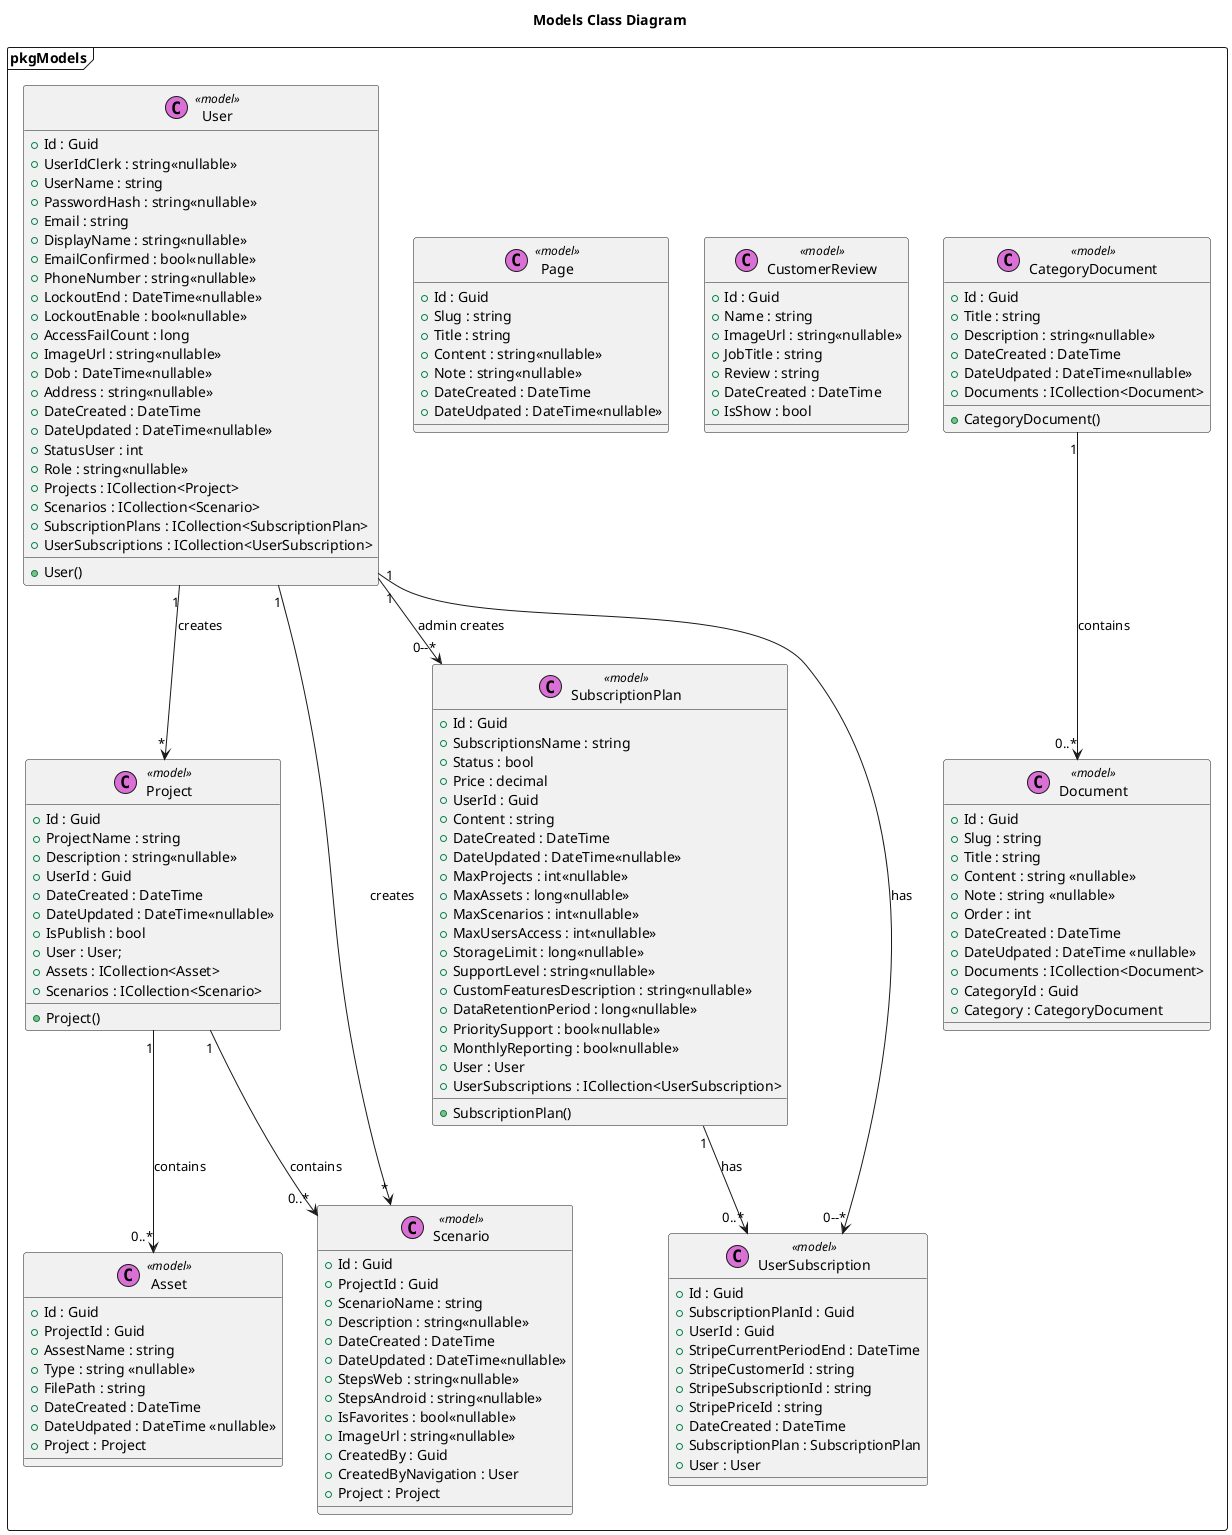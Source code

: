 @startuml Models

Title Models Class Diagram
'Character	Visibility
'-			private
'#			protected
'~			package private
'+			public

'Extension	<|--	Quan hệ mở rộng từ (là extends hoặc implements nhưng ko có annotations trong code)
'Composition	*--	 Quan hệ gắn kết chặt chẽ : part - of
'Aggregation	o--	Quan hệ liên kết giữa hai thực thể : use, has


package pkgModels <<Frame>> {

    !startsub Asset
    class Asset <<(C,orchid) model>> {
        + Id : Guid
        + ProjectId : Guid
        + AssestName : string
        + Type : string <<nullable>>
        + FilePath : string
        + DateCreated : DateTime
        + DateUdpated : DateTime <<nullable>>
        + Project : Project
    }
    !endsub

    !startsub CategoryDocument
    class CategoryDocument<<(C,orchid) model>>{
        + CategoryDocument()
        + Id : Guid
        + Title : string
        + Description : string<<nullable>>
        + DateCreated : DateTime
        + DateUdpated : DateTime<<nullable>>
        + Documents : ICollection<Document>
    }
    !endsub

    !startsub Document
    class Document<<(C,orchid) model>>{
        + Id : Guid
        + Slug : string
        + Title : string
        + Content : string <<nullable>>
        + Note : string <<nullable>>
        + Order : int
        + DateCreated : DateTime
        + DateUdpated : DateTime <<nullable>>
        + Documents : ICollection<Document>
        + CategoryId : Guid
        + Category : CategoryDocument
    }
    !endsub

    !startsub CustomerReview
    class CustomerReview <<(C,orchid) model>> {
        + Id : Guid
        + Name : string
        + ImageUrl : string<<nullable>>
        + JobTitle : string
        + Review : string
        + DateCreated : DateTime
        + IsShow : bool
    }
    !endsub

    !startsub Page
    class Page <<(C,orchid) model>>{
        + Id : Guid
        + Slug : string
        + Title : string
        + Content : string<<nullable>>
        + Note : string<<nullable>>
        + DateCreated : DateTime
        + DateUdpated : DateTime<<nullable>>
    }
    !endsub

    !startsub Project
    class Project <<(C,orchid) model>> {
        + Project()

        + Id : Guid
        + ProjectName : string
        + Description : string<<nullable>>
        + UserId : Guid
        + DateCreated : DateTime
        + DateUpdated : DateTime<<nullable>>
        + IsPublish : bool
        + User : User;
        + Assets : ICollection<Asset>
        + Scenarios : ICollection<Scenario>
    }
    !endsub

    !startsub Scenario
    class Scenario <<(C,orchid) model>> {
        + Id : Guid
        + ProjectId : Guid
        + ScenarioName : string
        + Description : string<<nullable>>
        + DateCreated : DateTime
        + DateUpdated : DateTime<<nullable>>
        + StepsWeb : string<<nullable>>
        + StepsAndroid : string<<nullable>>
        + IsFavorites : bool<<nullable>>
        + ImageUrl : string<<nullable>>
        + CreatedBy : Guid
        + CreatedByNavigation : User
        + Project : Project
    }
    !endsub

    !startsub SubscriptionPlan
    class SubscriptionPlan <<(C,orchid) model>> {
        + SubscriptionPlan()
        + Id : Guid
        + SubscriptionsName : string
        + Status : bool
        + Price : decimal
        + UserId : Guid
        + Content : string
        + DateCreated : DateTime
        + DateUpdated : DateTime<<nullable>>
        + MaxProjects : int<<nullable>>
        + MaxAssets : long<<nullable>>
        + MaxScenarios : int<<nullable>>
        + MaxUsersAccess : int<<nullable>>
        + StorageLimit : long<<nullable>>
        + SupportLevel : string<<nullable>>
        + CustomFeaturesDescription : string<<nullable>>
        + DataRetentionPeriod : long<<nullable>>
        + PrioritySupport : bool<<nullable>>
        + MonthlyReporting : bool<<nullable>>
        + User : User
        + UserSubscriptions : ICollection<UserSubscription>
    }
    !endsub

    !startsub User
    class User <<(C,orchid) model>> {
        + User()

        + Id : Guid
        + UserIdClerk : string<<nullable>>
        + UserName : string
        + PasswordHash : string<<nullable>>
        + Email : string
        + DisplayName : string<<nullable>>
        + EmailConfirmed : bool<<nullable>>
        + PhoneNumber : string<<nullable>>
        + LockoutEnd : DateTime<<nullable>>
        + LockoutEnable : bool<<nullable>>
        + AccessFailCount : long
        + ImageUrl : string<<nullable>>
        + Dob : DateTime<<nullable>>
        + Address : string<<nullable>>
        + DateCreated : DateTime
        + DateUpdated : DateTime<<nullable>>
        + StatusUser : int
        + Role : string<<nullable>>
        + Projects : ICollection<Project>
        + Scenarios : ICollection<Scenario>
        + SubscriptionPlans : ICollection<SubscriptionPlan>
        + UserSubscriptions : ICollection<UserSubscription>
    }
    !endsub

    !startsub UserSubscription
    class UserSubscription <<(C,orchid) model>> {
        + Id : Guid
        + SubscriptionPlanId : Guid
        + UserId : Guid
        + StripeCurrentPeriodEnd : DateTime
        + StripeCustomerId : string
        + StripeSubscriptionId : string
        + StripePriceId : string
        + DateCreated : DateTime
        + SubscriptionPlan : SubscriptionPlan
        + User : User
    }
    !endsub

    ' Relationships
    User "1" --> "*" Project : creates
    

    User "1" --> "*" Scenario : creates
    
    User "1" --> "0--*" SubscriptionPlan : admin creates
   

    User "1" --> "0--*" UserSubscription : has
   

    Project "1" --> "0..*" Asset : contains

    Project "1" --> "0..*" Scenario : contains
    

    CategoryDocument "1" -->"0..*" Document : contains

    
    SubscriptionPlan "1" --> "0..*" UserSubscription : has
   
}
@enduml